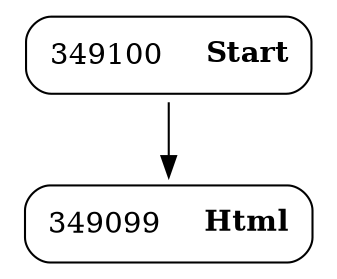digraph ast {
node [shape=none];
349100 [label=<<TABLE border='1' cellspacing='0' cellpadding='10' style='rounded' ><TR><TD border='0'>349100</TD><TD border='0'><B>Start</B></TD></TR></TABLE>>];
349100 -> 349099 [weight=2];
349099 [label=<<TABLE border='1' cellspacing='0' cellpadding='10' style='rounded' ><TR><TD border='0'>349099</TD><TD border='0'><B>Html</B></TD></TR></TABLE>>];
}
